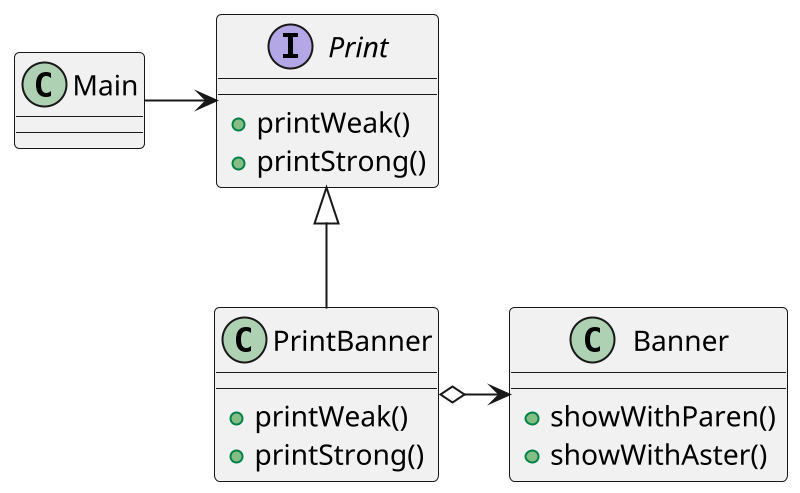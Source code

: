 @startuml

scale 800*800

skinparam defaultFontName "Noto Sans Mono CJK TC Regular"

class Main{
}

interface Print{
    + printWeak()
    + printStrong()
}

class PrintBanner{
    + printWeak()
    + printStrong()
}

class Banner{
    +showWithParen()
    +showWithAster()
}

Main -right-> Print
Print <|-down- PrintBanner
PrintBanner o-right-> Banner

@enduml